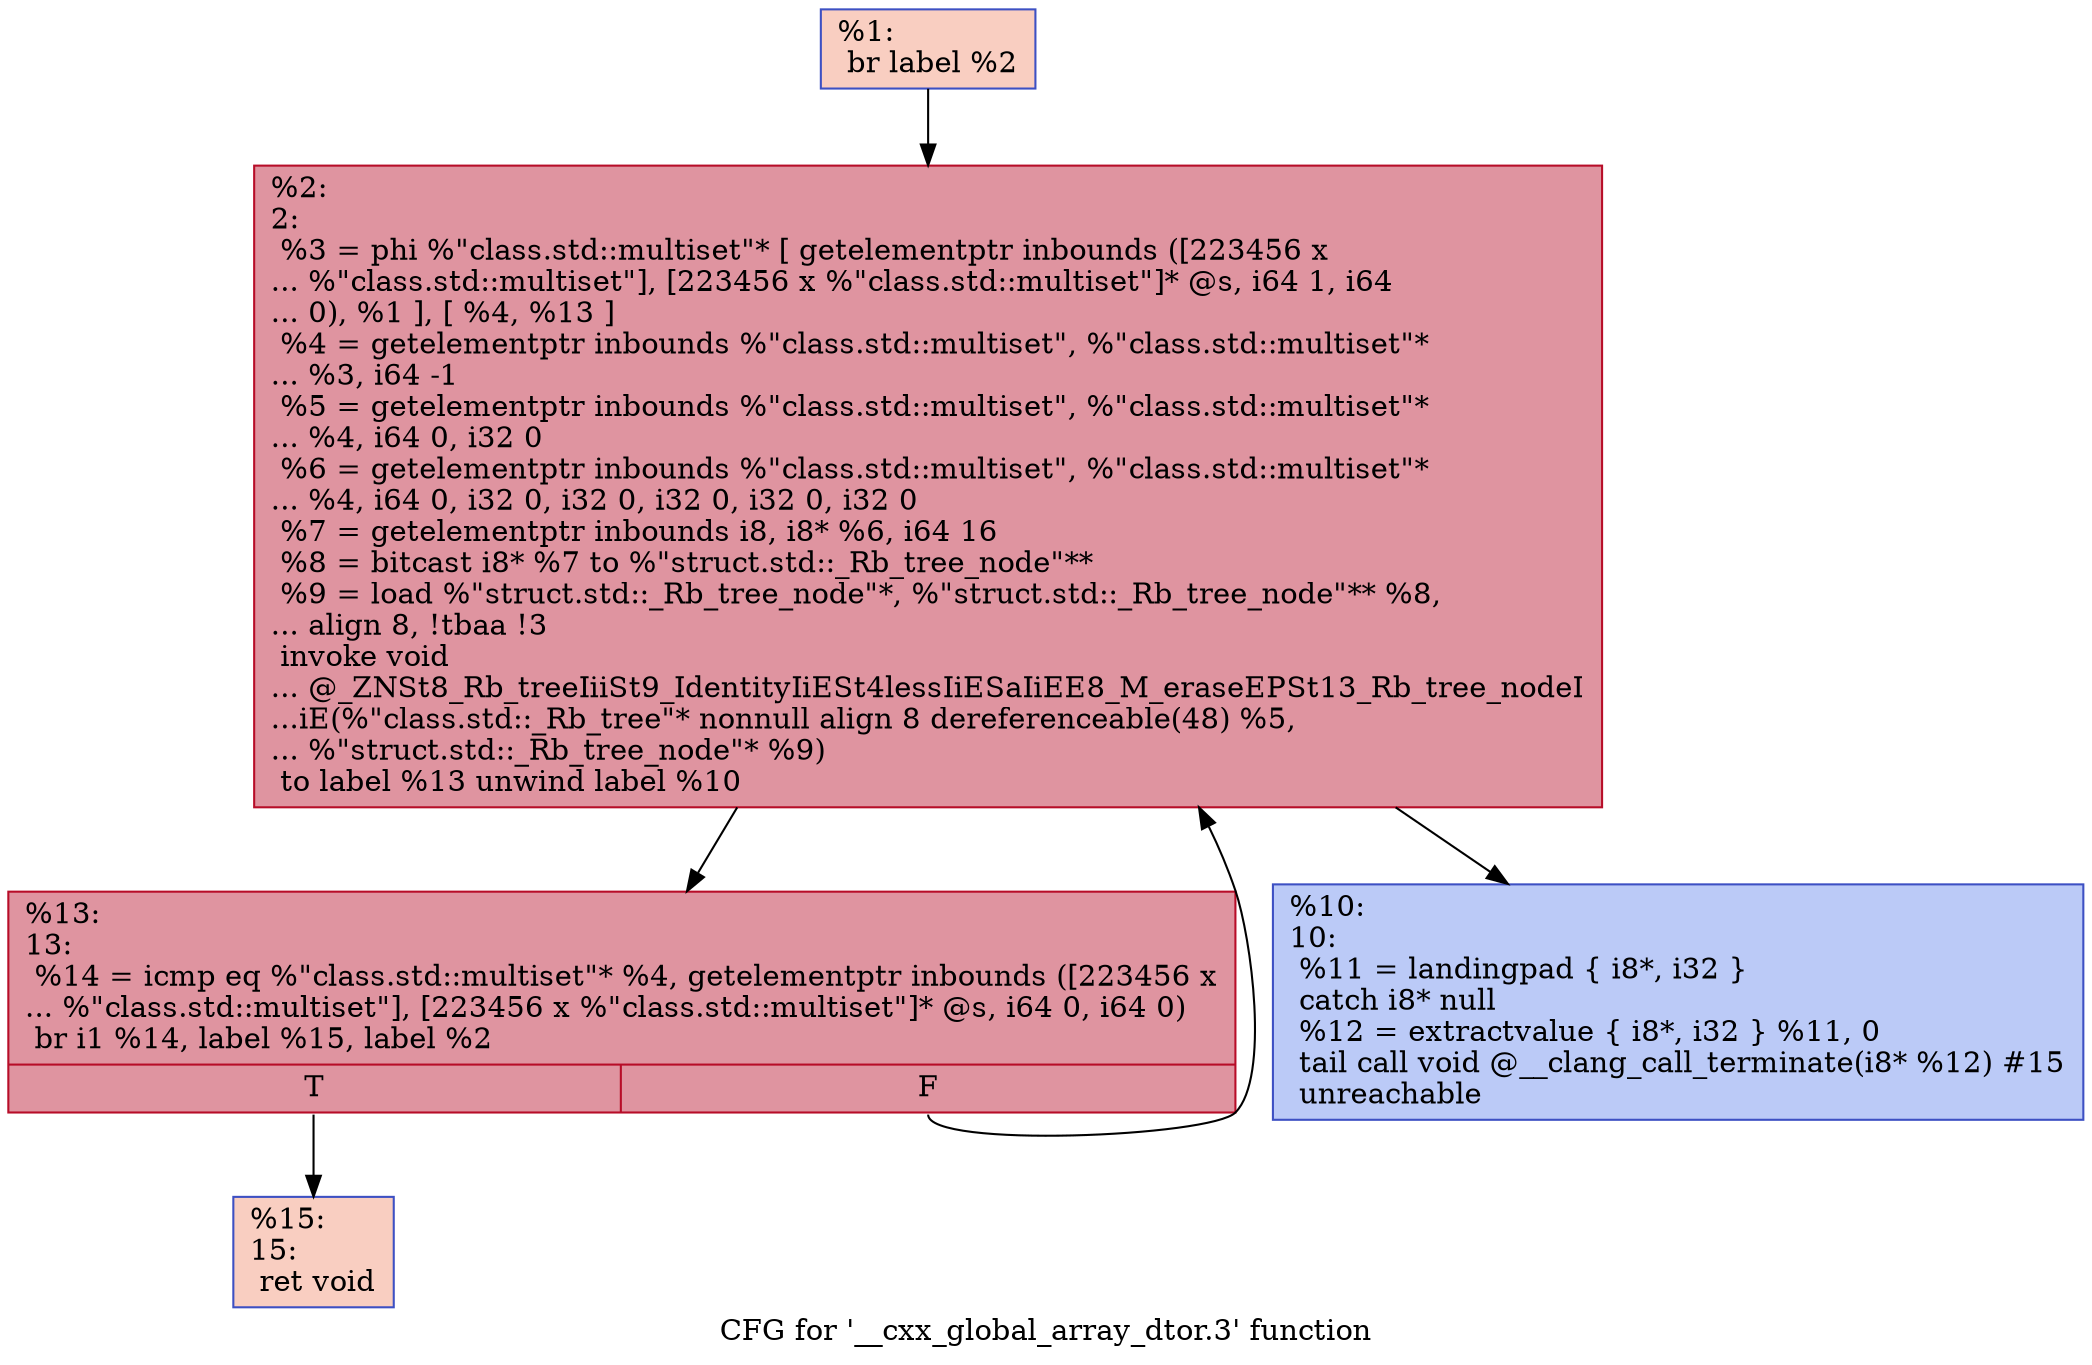 digraph "CFG for '__cxx_global_array_dtor.3' function" {
	label="CFG for '__cxx_global_array_dtor.3' function";

	Node0x558fa3eb55a0 [shape=record,color="#3d50c3ff", style=filled, fillcolor="#f2907270",label="{%1:\l  br label %2\l}"];
	Node0x558fa3eb55a0 -> Node0x558fa3eb5630;
	Node0x558fa3eb5630 [shape=record,color="#b70d28ff", style=filled, fillcolor="#b70d2870",label="{%2:\l2:                                                \l  %3 = phi %\"class.std::multiset\"* [ getelementptr inbounds ([223456 x\l... %\"class.std::multiset\"], [223456 x %\"class.std::multiset\"]* @s, i64 1, i64\l... 0), %1 ], [ %4, %13 ]\l  %4 = getelementptr inbounds %\"class.std::multiset\", %\"class.std::multiset\"*\l... %3, i64 -1\l  %5 = getelementptr inbounds %\"class.std::multiset\", %\"class.std::multiset\"*\l... %4, i64 0, i32 0\l  %6 = getelementptr inbounds %\"class.std::multiset\", %\"class.std::multiset\"*\l... %4, i64 0, i32 0, i32 0, i32 0, i32 0, i32 0\l  %7 = getelementptr inbounds i8, i8* %6, i64 16\l  %8 = bitcast i8* %7 to %\"struct.std::_Rb_tree_node\"**\l  %9 = load %\"struct.std::_Rb_tree_node\"*, %\"struct.std::_Rb_tree_node\"** %8,\l... align 8, !tbaa !3\l  invoke void\l... @_ZNSt8_Rb_treeIiiSt9_IdentityIiESt4lessIiESaIiEE8_M_eraseEPSt13_Rb_tree_nodeI\l...iE(%\"class.std::_Rb_tree\"* nonnull align 8 dereferenceable(48) %5,\l... %\"struct.std::_Rb_tree_node\"* %9)\l          to label %13 unwind label %10\l}"];
	Node0x558fa3eb5630 -> Node0x558fa3eb5bc0;
	Node0x558fa3eb5630 -> Node0x558fa3eb6320;
	Node0x558fa3eb6320 [shape=record,color="#3d50c3ff", style=filled, fillcolor="#6687ed70",label="{%10:\l10:                                               \l  %11 = landingpad \{ i8*, i32 \}\l          catch i8* null\l  %12 = extractvalue \{ i8*, i32 \} %11, 0\l  tail call void @__clang_call_terminate(i8* %12) #15\l  unreachable\l}"];
	Node0x558fa3eb5bc0 [shape=record,color="#b70d28ff", style=filled, fillcolor="#b70d2870",label="{%13:\l13:                                               \l  %14 = icmp eq %\"class.std::multiset\"* %4, getelementptr inbounds ([223456 x\l... %\"class.std::multiset\"], [223456 x %\"class.std::multiset\"]* @s, i64 0, i64 0)\l  br i1 %14, label %15, label %2\l|{<s0>T|<s1>F}}"];
	Node0x558fa3eb5bc0:s0 -> Node0x558fa3eb6b10;
	Node0x558fa3eb5bc0:s1 -> Node0x558fa3eb5630;
	Node0x558fa3eb6b10 [shape=record,color="#3d50c3ff", style=filled, fillcolor="#f2907270",label="{%15:\l15:                                               \l  ret void\l}"];
}
